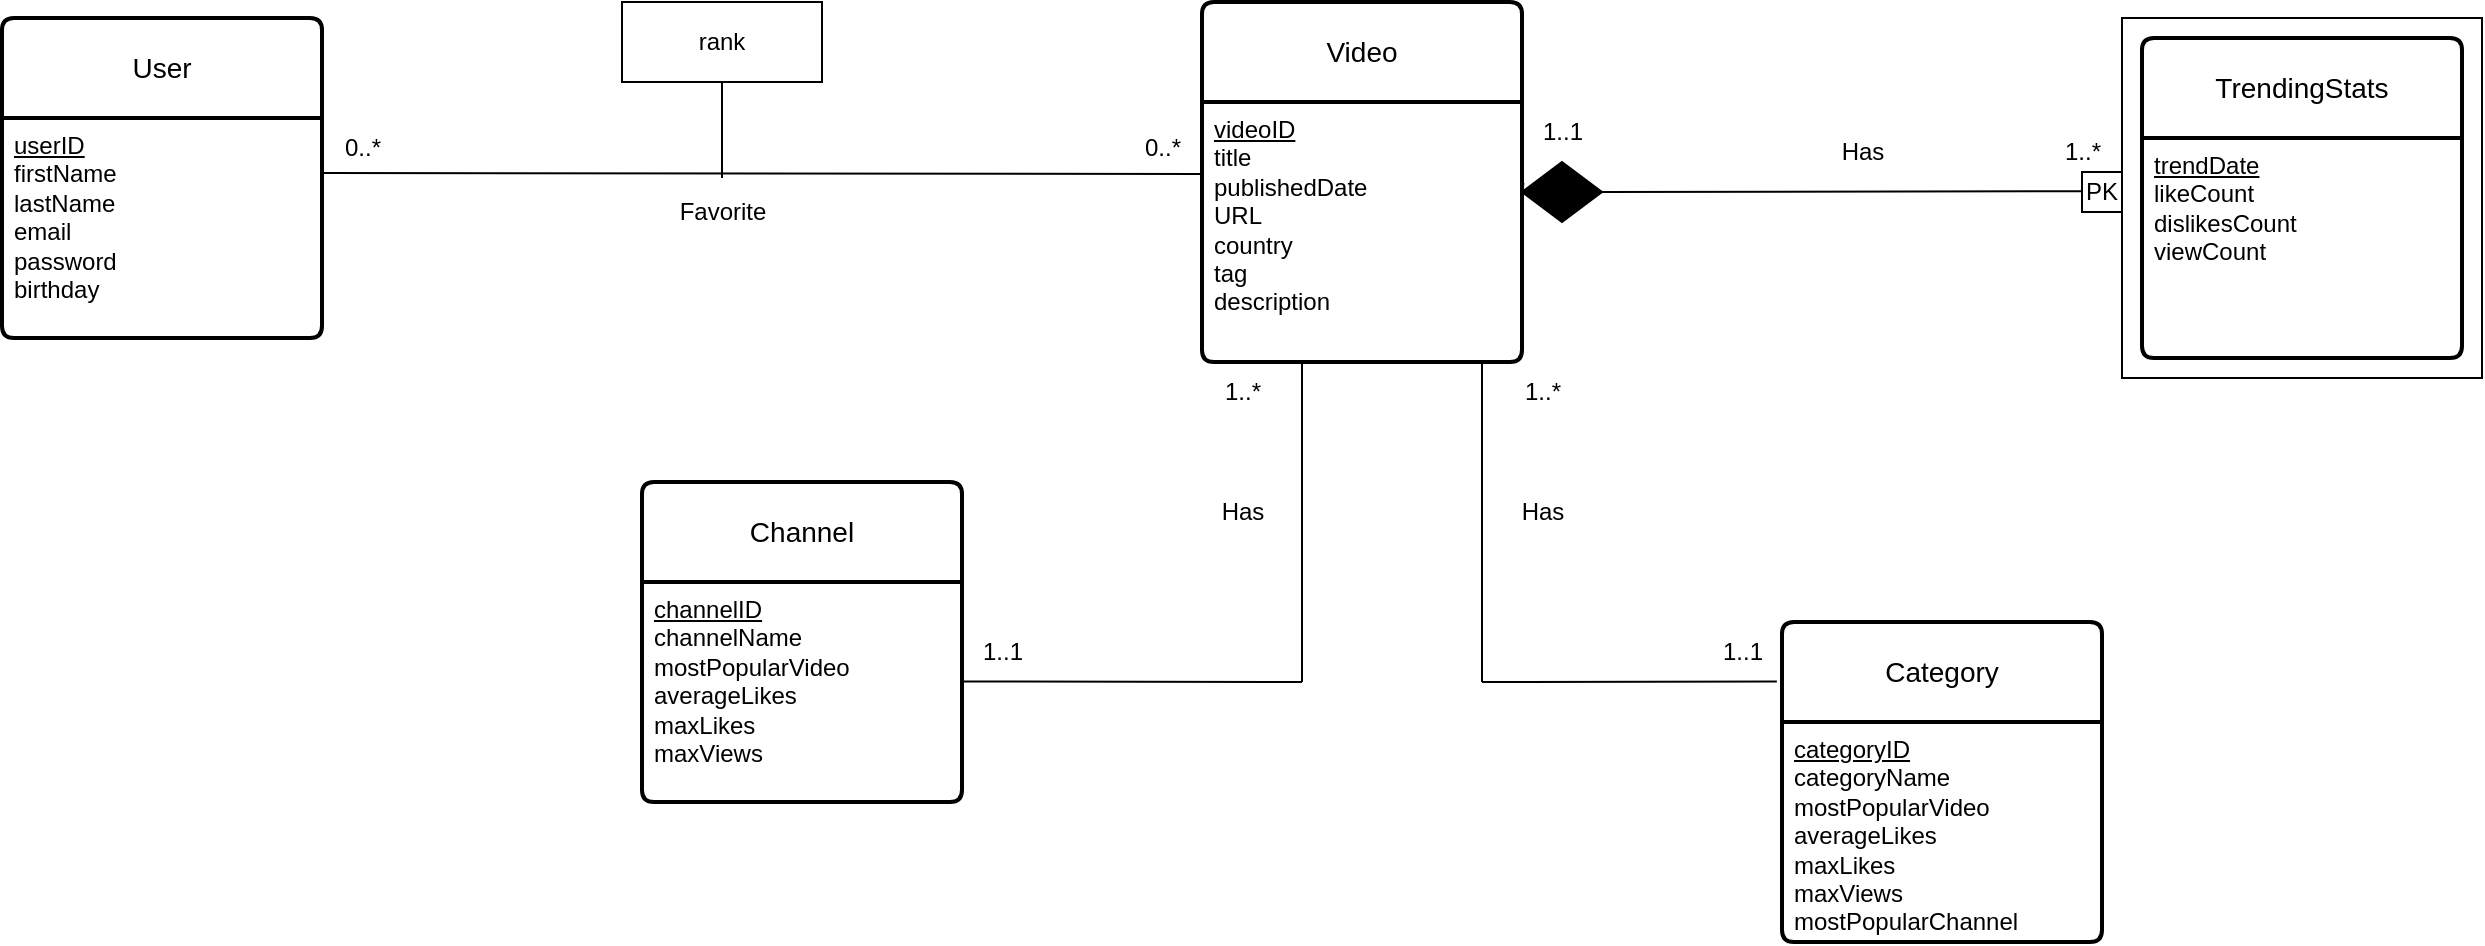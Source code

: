<mxfile version="21.8.2" type="device" pages="2">
  <diagram id="R2lEEEUBdFMjLlhIrx00" name="Page-1">
    <mxGraphModel dx="1613" dy="668" grid="1" gridSize="10" guides="1" tooltips="1" connect="1" arrows="1" fold="1" page="1" pageScale="1" pageWidth="850" pageHeight="1100" math="0" shadow="0" extFonts="Permanent Marker^https://fonts.googleapis.com/css?family=Permanent+Marker">
      <root>
        <mxCell id="0" />
        <mxCell id="1" parent="0" />
        <mxCell id="cNcr93QZwDhbHqzqr2SX-1" value="User" style="swimlane;childLayout=stackLayout;horizontal=1;startSize=50;horizontalStack=0;rounded=1;fontSize=14;fontStyle=0;strokeWidth=2;resizeParent=0;resizeLast=1;shadow=0;dashed=0;align=center;arcSize=4;whiteSpace=wrap;html=1;" parent="1" vertex="1">
          <mxGeometry x="330" y="238" width="160" height="160" as="geometry" />
        </mxCell>
        <mxCell id="cNcr93QZwDhbHqzqr2SX-2" value="&lt;u&gt;userID&lt;/u&gt;&lt;br&gt;firstName&lt;br&gt;lastName&lt;br&gt;email&lt;br&gt;password&lt;br&gt;birthday" style="align=left;strokeColor=none;fillColor=none;spacingLeft=4;fontSize=12;verticalAlign=top;resizable=0;rotatable=0;part=1;html=1;" parent="cNcr93QZwDhbHqzqr2SX-1" vertex="1">
          <mxGeometry y="50" width="160" height="110" as="geometry" />
        </mxCell>
        <mxCell id="cNcr93QZwDhbHqzqr2SX-4" value="Video" style="swimlane;childLayout=stackLayout;horizontal=1;startSize=50;horizontalStack=0;rounded=1;fontSize=14;fontStyle=0;strokeWidth=2;resizeParent=0;resizeLast=1;shadow=0;dashed=0;align=center;arcSize=4;whiteSpace=wrap;html=1;" parent="1" vertex="1">
          <mxGeometry x="930" y="230" width="160" height="180" as="geometry" />
        </mxCell>
        <mxCell id="cNcr93QZwDhbHqzqr2SX-5" value="&lt;u&gt;videoID&lt;/u&gt;&lt;br&gt;title&lt;br&gt;publishedDate&lt;br&gt;URL&lt;br&gt;country&lt;br&gt;tag&lt;br&gt;description&lt;br&gt;" style="align=left;strokeColor=none;fillColor=none;spacingLeft=4;fontSize=12;verticalAlign=top;resizable=0;rotatable=0;part=1;html=1;" parent="cNcr93QZwDhbHqzqr2SX-4" vertex="1">
          <mxGeometry y="50" width="160" height="130" as="geometry" />
        </mxCell>
        <mxCell id="cNcr93QZwDhbHqzqr2SX-6" value="TrendingStats" style="swimlane;childLayout=stackLayout;horizontal=1;startSize=50;horizontalStack=0;rounded=1;fontSize=14;fontStyle=0;strokeWidth=2;resizeParent=0;resizeLast=1;shadow=0;dashed=0;align=center;arcSize=4;whiteSpace=wrap;html=1;" parent="1" vertex="1">
          <mxGeometry x="1400" y="248" width="160" height="160" as="geometry" />
        </mxCell>
        <mxCell id="cNcr93QZwDhbHqzqr2SX-7" value="&lt;u&gt;trendDate&lt;br&gt;&lt;/u&gt;likeCount&lt;br&gt;dislikesCount&lt;br&gt;viewCount" style="align=left;strokeColor=none;fillColor=none;spacingLeft=4;fontSize=12;verticalAlign=top;resizable=0;rotatable=0;part=1;html=1;" parent="cNcr93QZwDhbHqzqr2SX-6" vertex="1">
          <mxGeometry y="50" width="160" height="110" as="geometry" />
        </mxCell>
        <mxCell id="cNcr93QZwDhbHqzqr2SX-9" value="Channel" style="swimlane;childLayout=stackLayout;horizontal=1;startSize=50;horizontalStack=0;rounded=1;fontSize=14;fontStyle=0;strokeWidth=2;resizeParent=0;resizeLast=1;shadow=0;dashed=0;align=center;arcSize=4;whiteSpace=wrap;html=1;" parent="1" vertex="1">
          <mxGeometry x="650" y="470" width="160" height="160" as="geometry" />
        </mxCell>
        <mxCell id="cNcr93QZwDhbHqzqr2SX-10" value="&lt;u&gt;channelID&lt;br&gt;&lt;/u&gt;channelName&lt;br&gt;mostPopularVideo&lt;br&gt;averageLikes&lt;br&gt;maxLikes&lt;br&gt;maxViews" style="align=left;strokeColor=none;fillColor=none;spacingLeft=4;fontSize=12;verticalAlign=top;resizable=0;rotatable=0;part=1;html=1;" parent="cNcr93QZwDhbHqzqr2SX-9" vertex="1">
          <mxGeometry y="50" width="160" height="110" as="geometry" />
        </mxCell>
        <mxCell id="cNcr93QZwDhbHqzqr2SX-14" value="Has" style="text;html=1;align=center;verticalAlign=middle;resizable=0;points=[];autosize=1;strokeColor=none;fillColor=none;" parent="1" vertex="1">
          <mxGeometry x="1240" y="290" width="40" height="30" as="geometry" />
        </mxCell>
        <mxCell id="cNcr93QZwDhbHqzqr2SX-15" value="1..*" style="text;html=1;align=center;verticalAlign=middle;resizable=0;points=[];autosize=1;strokeColor=none;fillColor=none;" parent="1" vertex="1">
          <mxGeometry x="1350" y="290" width="40" height="30" as="geometry" />
        </mxCell>
        <mxCell id="cNcr93QZwDhbHqzqr2SX-16" value="1..1" style="text;html=1;align=center;verticalAlign=middle;resizable=0;points=[];autosize=1;strokeColor=none;fillColor=none;" parent="1" vertex="1">
          <mxGeometry x="1090" y="280" width="40" height="30" as="geometry" />
        </mxCell>
        <mxCell id="cNcr93QZwDhbHqzqr2SX-19" value="Category" style="swimlane;childLayout=stackLayout;horizontal=1;startSize=50;horizontalStack=0;rounded=1;fontSize=14;fontStyle=0;strokeWidth=2;resizeParent=0;resizeLast=1;shadow=0;dashed=0;align=center;arcSize=4;whiteSpace=wrap;html=1;" parent="1" vertex="1">
          <mxGeometry x="1220" y="540" width="160" height="160" as="geometry" />
        </mxCell>
        <mxCell id="cNcr93QZwDhbHqzqr2SX-20" value="&lt;u&gt;categoryID&lt;br&gt;&lt;/u&gt;categoryName&lt;br&gt;mostPopularVideo&lt;br&gt;averageLikes&lt;br&gt;maxLikes&lt;br&gt;maxViews&lt;br&gt;mostPopularChannel" style="align=left;strokeColor=none;fillColor=none;spacingLeft=4;fontSize=12;verticalAlign=top;resizable=0;rotatable=0;part=1;html=1;" parent="cNcr93QZwDhbHqzqr2SX-19" vertex="1">
          <mxGeometry y="50" width="160" height="110" as="geometry" />
        </mxCell>
        <mxCell id="cNcr93QZwDhbHqzqr2SX-22" value="" style="endArrow=none;html=1;rounded=0;" parent="1" edge="1">
          <mxGeometry width="50" height="50" relative="1" as="geometry">
            <mxPoint x="1070" y="570" as="sourcePoint" />
            <mxPoint x="1070" y="410" as="targetPoint" />
          </mxGeometry>
        </mxCell>
        <mxCell id="cNcr93QZwDhbHqzqr2SX-23" value="" style="endArrow=none;html=1;rounded=0;entryX=-0.016;entryY=0.186;entryDx=0;entryDy=0;entryPerimeter=0;" parent="1" target="cNcr93QZwDhbHqzqr2SX-19" edge="1">
          <mxGeometry width="50" height="50" relative="1" as="geometry">
            <mxPoint x="1070" y="570" as="sourcePoint" />
            <mxPoint x="1120" y="520" as="targetPoint" />
          </mxGeometry>
        </mxCell>
        <mxCell id="cNcr93QZwDhbHqzqr2SX-24" value="" style="endArrow=none;html=1;rounded=0;" parent="1" edge="1">
          <mxGeometry width="50" height="50" relative="1" as="geometry">
            <mxPoint x="980" y="570" as="sourcePoint" />
            <mxPoint x="980" y="410" as="targetPoint" />
          </mxGeometry>
        </mxCell>
        <mxCell id="cNcr93QZwDhbHqzqr2SX-25" value="" style="endArrow=none;html=1;rounded=0;exitX=1.006;exitY=0.452;exitDx=0;exitDy=0;exitPerimeter=0;" parent="1" source="cNcr93QZwDhbHqzqr2SX-10" edge="1">
          <mxGeometry width="50" height="50" relative="1" as="geometry">
            <mxPoint x="820" y="570" as="sourcePoint" />
            <mxPoint x="980" y="570" as="targetPoint" />
          </mxGeometry>
        </mxCell>
        <mxCell id="cNcr93QZwDhbHqzqr2SX-26" value="" style="endArrow=none;html=1;rounded=0;entryX=-0.006;entryY=0.481;entryDx=0;entryDy=0;entryPerimeter=0;" parent="1" target="6B8EJGSdF1dBfBzvmN_F-8" edge="1" source="6B8EJGSdF1dBfBzvmN_F-4">
          <mxGeometry width="50" height="50" relative="1" as="geometry">
            <mxPoint x="1090" y="330" as="sourcePoint" />
            <mxPoint x="1140" y="280" as="targetPoint" />
          </mxGeometry>
        </mxCell>
        <mxCell id="cNcr93QZwDhbHqzqr2SX-27" value="" style="endArrow=none;html=1;rounded=0;exitX=1;exitY=0.25;exitDx=0;exitDy=0;" parent="1" source="cNcr93QZwDhbHqzqr2SX-2" edge="1">
          <mxGeometry width="50" height="50" relative="1" as="geometry">
            <mxPoint x="540" y="320" as="sourcePoint" />
            <mxPoint x="930" y="316" as="targetPoint" />
          </mxGeometry>
        </mxCell>
        <mxCell id="cNcr93QZwDhbHqzqr2SX-28" value="Has" style="text;html=1;align=center;verticalAlign=middle;resizable=0;points=[];autosize=1;strokeColor=none;fillColor=none;" parent="1" vertex="1">
          <mxGeometry x="1080" y="470" width="40" height="30" as="geometry" />
        </mxCell>
        <mxCell id="cNcr93QZwDhbHqzqr2SX-29" value="1..1" style="text;html=1;align=center;verticalAlign=middle;resizable=0;points=[];autosize=1;strokeColor=none;fillColor=none;" parent="1" vertex="1">
          <mxGeometry x="1180" y="540" width="40" height="30" as="geometry" />
        </mxCell>
        <mxCell id="cNcr93QZwDhbHqzqr2SX-30" value="1..1" style="text;html=1;align=center;verticalAlign=middle;resizable=0;points=[];autosize=1;strokeColor=none;fillColor=none;" parent="1" vertex="1">
          <mxGeometry x="810" y="540" width="40" height="30" as="geometry" />
        </mxCell>
        <mxCell id="cNcr93QZwDhbHqzqr2SX-31" value="1..*" style="text;html=1;align=center;verticalAlign=middle;resizable=0;points=[];autosize=1;strokeColor=none;fillColor=none;" parent="1" vertex="1">
          <mxGeometry x="1080" y="410" width="40" height="30" as="geometry" />
        </mxCell>
        <mxCell id="cNcr93QZwDhbHqzqr2SX-32" value="1..*" style="text;html=1;align=center;verticalAlign=middle;resizable=0;points=[];autosize=1;strokeColor=none;fillColor=none;" parent="1" vertex="1">
          <mxGeometry x="930" y="410" width="40" height="30" as="geometry" />
        </mxCell>
        <mxCell id="cNcr93QZwDhbHqzqr2SX-33" value="Has" style="text;html=1;align=center;verticalAlign=middle;resizable=0;points=[];autosize=1;strokeColor=none;fillColor=none;" parent="1" vertex="1">
          <mxGeometry x="930" y="470" width="40" height="30" as="geometry" />
        </mxCell>
        <mxCell id="cNcr93QZwDhbHqzqr2SX-37" value="" style="endArrow=none;html=1;rounded=0;" parent="1" edge="1">
          <mxGeometry width="50" height="50" relative="1" as="geometry">
            <mxPoint x="690" y="318" as="sourcePoint" />
            <mxPoint x="690" y="270" as="targetPoint" />
          </mxGeometry>
        </mxCell>
        <mxCell id="cNcr93QZwDhbHqzqr2SX-38" value="0..*" style="text;html=1;align=center;verticalAlign=middle;resizable=0;points=[];autosize=1;strokeColor=none;fillColor=none;" parent="1" vertex="1">
          <mxGeometry x="890" y="288" width="40" height="30" as="geometry" />
        </mxCell>
        <mxCell id="cNcr93QZwDhbHqzqr2SX-40" value="0..*" style="text;html=1;align=center;verticalAlign=middle;resizable=0;points=[];autosize=1;strokeColor=none;fillColor=none;" parent="1" vertex="1">
          <mxGeometry x="490" y="288" width="40" height="30" as="geometry" />
        </mxCell>
        <mxCell id="cNcr93QZwDhbHqzqr2SX-41" value="Favorite" style="text;html=1;align=center;verticalAlign=middle;resizable=0;points=[];autosize=1;strokeColor=none;fillColor=none;" parent="1" vertex="1">
          <mxGeometry x="655" y="320" width="70" height="30" as="geometry" />
        </mxCell>
        <mxCell id="cNcr93QZwDhbHqzqr2SX-42" value="rank" style="whiteSpace=wrap;html=1;align=center;" parent="1" vertex="1">
          <mxGeometry x="640" y="230" width="100" height="40" as="geometry" />
        </mxCell>
        <mxCell id="6B8EJGSdF1dBfBzvmN_F-3" value="" style="endArrow=none;html=1;rounded=0;entryX=0.017;entryY=0.349;entryDx=0;entryDy=0;entryPerimeter=0;" edge="1" parent="1" target="6B8EJGSdF1dBfBzvmN_F-2">
          <mxGeometry width="50" height="50" relative="1" as="geometry">
            <mxPoint x="1090" y="330" as="sourcePoint" />
            <mxPoint x="1403" y="328" as="targetPoint" />
          </mxGeometry>
        </mxCell>
        <mxCell id="6B8EJGSdF1dBfBzvmN_F-2" value="" style="rhombus;whiteSpace=wrap;html=1;fillColor=#000000;" vertex="1" parent="1">
          <mxGeometry x="1090" y="310" width="40" height="30" as="geometry" />
        </mxCell>
        <mxCell id="6B8EJGSdF1dBfBzvmN_F-8" value="" style="whiteSpace=wrap;html=1;aspect=fixed;fillColor=none;" vertex="1" parent="1">
          <mxGeometry x="1390" y="238" width="180" height="180" as="geometry" />
        </mxCell>
        <mxCell id="6B8EJGSdF1dBfBzvmN_F-12" value="" style="endArrow=none;html=1;rounded=0;entryX=-0.006;entryY=0.481;entryDx=0;entryDy=0;entryPerimeter=0;" edge="1" parent="1" source="6B8EJGSdF1dBfBzvmN_F-2" target="6B8EJGSdF1dBfBzvmN_F-4">
          <mxGeometry width="50" height="50" relative="1" as="geometry">
            <mxPoint x="1130" y="325" as="sourcePoint" />
            <mxPoint x="1389" y="325" as="targetPoint" />
          </mxGeometry>
        </mxCell>
        <mxCell id="6B8EJGSdF1dBfBzvmN_F-4" value="PK" style="whiteSpace=wrap;html=1;aspect=fixed;" vertex="1" parent="1">
          <mxGeometry x="1370" y="315" width="20" height="20" as="geometry" />
        </mxCell>
      </root>
    </mxGraphModel>
  </diagram>
  <diagram id="XJVdLd3BiJRhBxe-E8fc" name="Page-2">
    <mxGraphModel dx="1290" dy="534" grid="1" gridSize="10" guides="1" tooltips="1" connect="1" arrows="1" fold="1" page="1" pageScale="1" pageWidth="850" pageHeight="1100" math="0" shadow="0">
      <root>
        <mxCell id="0" />
        <mxCell id="1" parent="0" />
      </root>
    </mxGraphModel>
  </diagram>
</mxfile>
